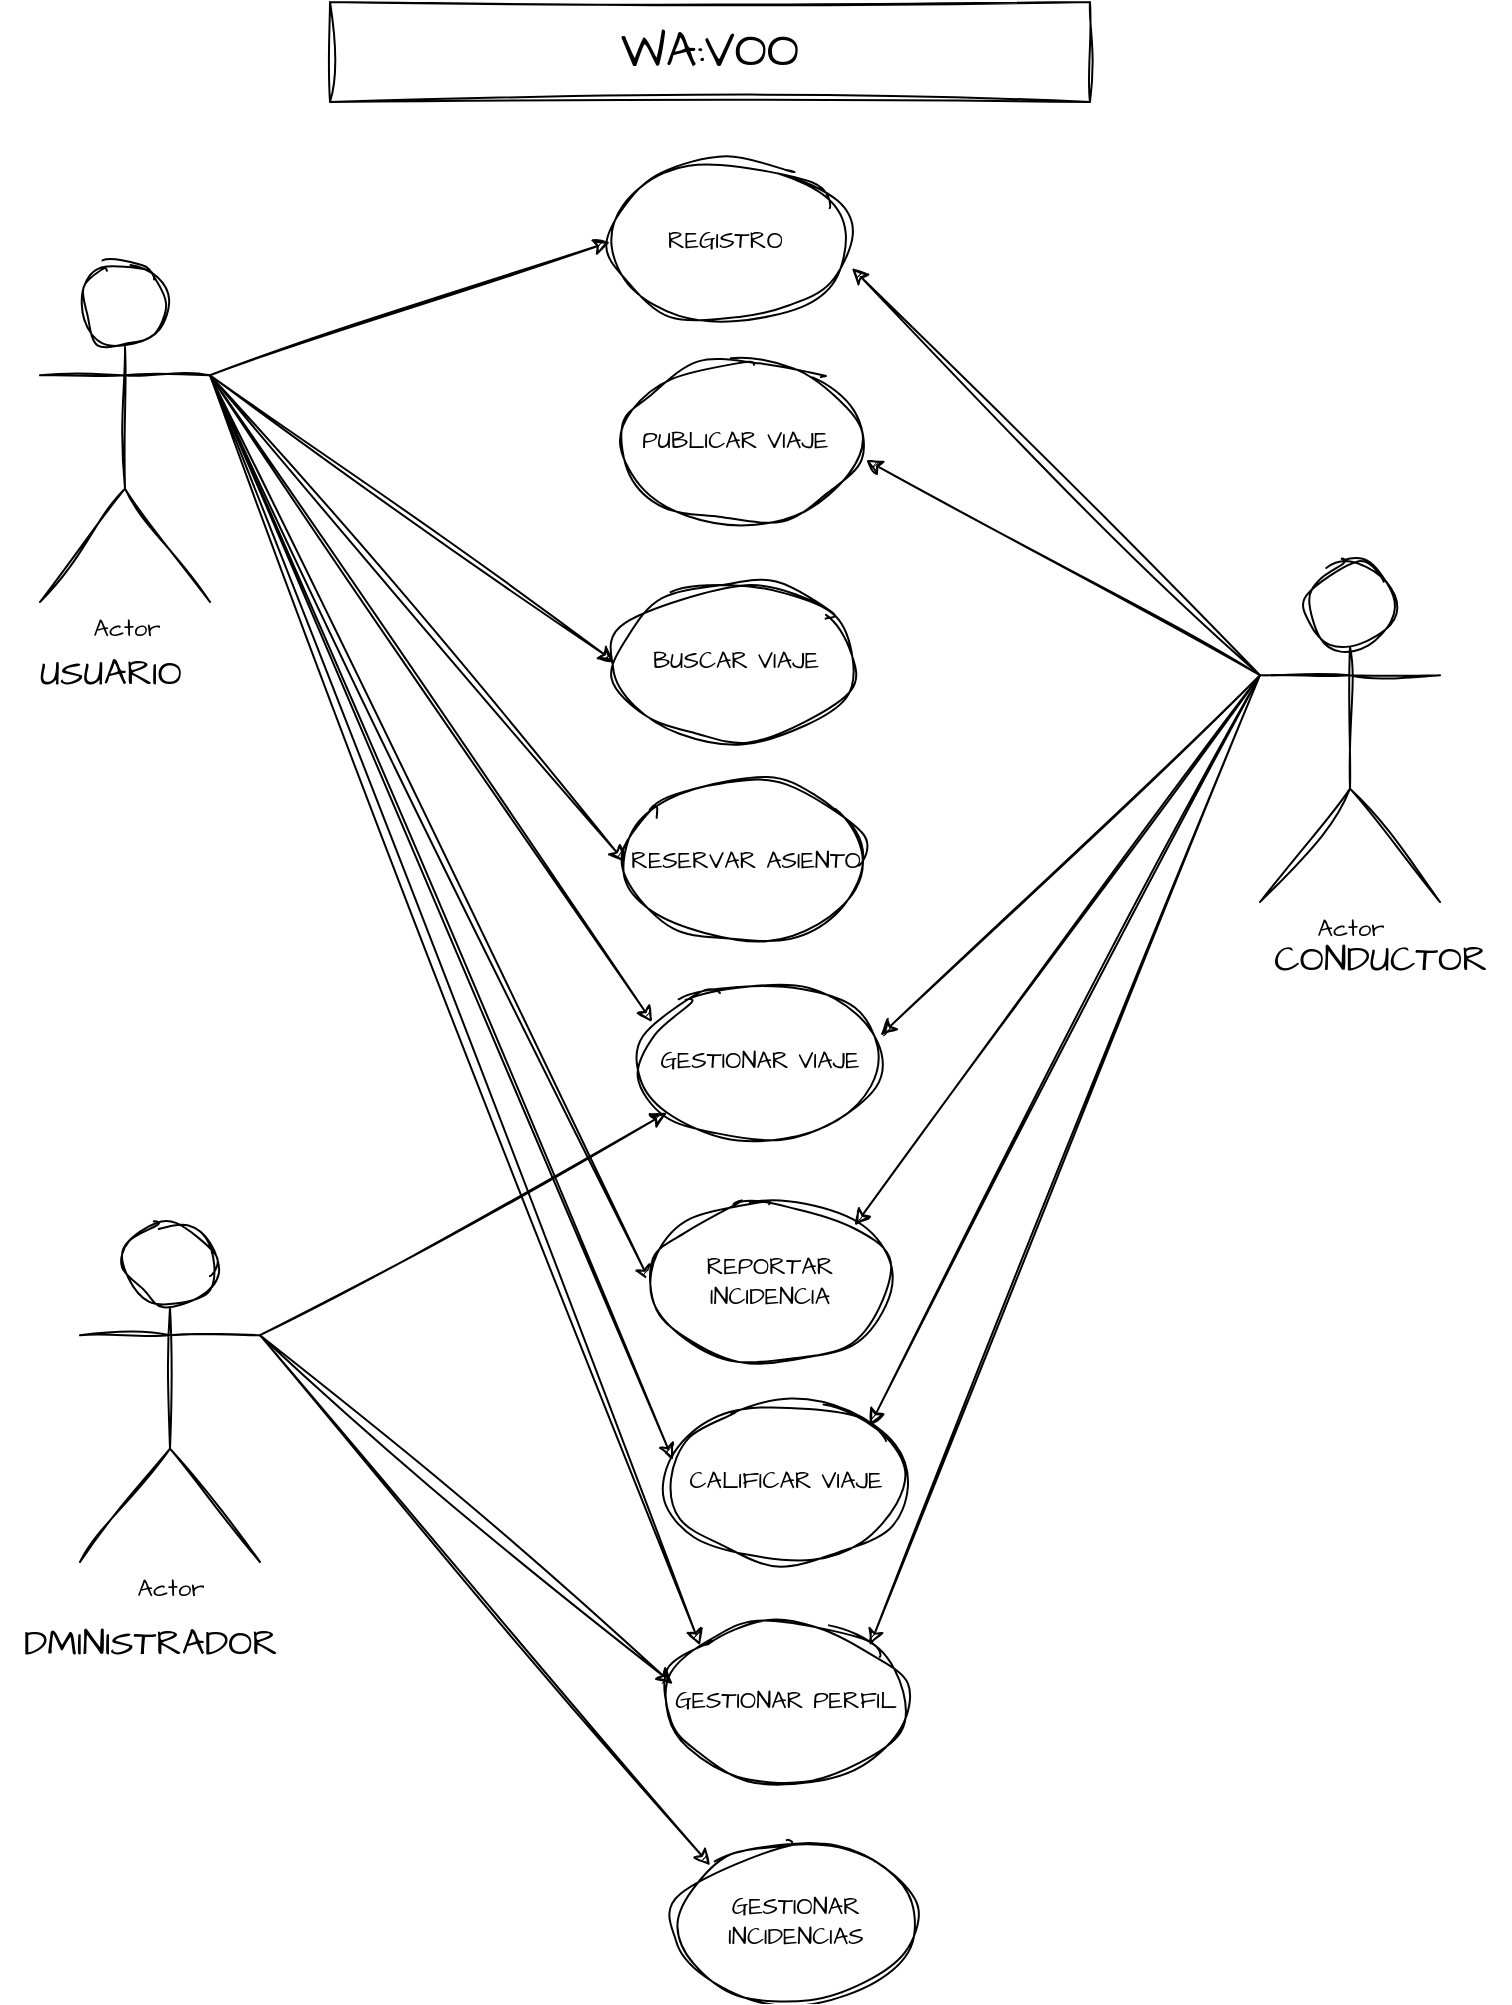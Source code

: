 <mxfile version="24.7.10">
  <diagram name="Page-1" id="KUGWA6SsFg4jssLDT2K9">
    <mxGraphModel dx="1114" dy="-4500" grid="1" gridSize="10" guides="1" tooltips="1" connect="1" arrows="1" fold="1" page="1" pageScale="1" pageWidth="1100" pageHeight="850" math="0" shadow="0">
      <root>
        <mxCell id="0" />
        <mxCell id="1" parent="0" />
        <mxCell id="tpySa0M5cujHLNCxeQHs-2" style="edgeStyle=none;rounded=1;hachureGap=4;orthogonalLoop=1;jettySize=auto;html=1;exitX=1;exitY=0.333;exitDx=0;exitDy=0;exitPerimeter=0;entryX=0;entryY=0.5;entryDx=0;entryDy=0;fontFamily=Architects Daughter;fontSource=https%3A%2F%2Ffonts.googleapis.com%2Fcss%3Ffamily%3DArchitects%2BDaughter;labelBackgroundColor=none;fontColor=default;sketch=1;curveFitting=1;jiggle=2;" parent="1" source="tpySa0M5cujHLNCxeQHs-8" target="tpySa0M5cujHLNCxeQHs-10" edge="1">
          <mxGeometry relative="1" as="geometry" />
        </mxCell>
        <mxCell id="tpySa0M5cujHLNCxeQHs-3" style="edgeStyle=none;rounded=1;hachureGap=4;orthogonalLoop=1;jettySize=auto;html=1;exitX=1;exitY=0.333;exitDx=0;exitDy=0;exitPerimeter=0;entryX=0;entryY=0.5;entryDx=0;entryDy=0;fontFamily=Architects Daughter;fontSource=https%3A%2F%2Ffonts.googleapis.com%2Fcss%3Ffamily%3DArchitects%2BDaughter;labelBackgroundColor=none;fontColor=default;sketch=1;curveFitting=1;jiggle=2;" parent="1" source="tpySa0M5cujHLNCxeQHs-8" target="tpySa0M5cujHLNCxeQHs-12" edge="1">
          <mxGeometry relative="1" as="geometry" />
        </mxCell>
        <mxCell id="tpySa0M5cujHLNCxeQHs-4" style="edgeStyle=none;rounded=1;hachureGap=4;orthogonalLoop=1;jettySize=auto;html=1;exitX=1;exitY=0.333;exitDx=0;exitDy=0;exitPerimeter=0;entryX=0;entryY=0.5;entryDx=0;entryDy=0;fontFamily=Architects Daughter;fontSource=https%3A%2F%2Ffonts.googleapis.com%2Fcss%3Ffamily%3DArchitects%2BDaughter;labelBackgroundColor=none;fontColor=default;sketch=1;curveFitting=1;jiggle=2;" parent="1" source="tpySa0M5cujHLNCxeQHs-8" target="tpySa0M5cujHLNCxeQHs-13" edge="1">
          <mxGeometry relative="1" as="geometry" />
        </mxCell>
        <mxCell id="tpySa0M5cujHLNCxeQHs-5" style="edgeStyle=none;rounded=1;hachureGap=4;orthogonalLoop=1;jettySize=auto;html=1;exitX=1;exitY=0.333;exitDx=0;exitDy=0;exitPerimeter=0;entryX=0;entryY=0.5;entryDx=0;entryDy=0;fontFamily=Architects Daughter;fontSource=https%3A%2F%2Ffonts.googleapis.com%2Fcss%3Ffamily%3DArchitects%2BDaughter;labelBackgroundColor=none;fontColor=default;sketch=1;curveFitting=1;jiggle=2;" parent="1" source="tpySa0M5cujHLNCxeQHs-8" target="tpySa0M5cujHLNCxeQHs-25" edge="1">
          <mxGeometry relative="1" as="geometry" />
        </mxCell>
        <mxCell id="tpySa0M5cujHLNCxeQHs-6" style="edgeStyle=none;rounded=1;hachureGap=4;orthogonalLoop=1;jettySize=auto;html=1;exitX=1;exitY=0.333;exitDx=0;exitDy=0;exitPerimeter=0;entryX=0;entryY=0;entryDx=0;entryDy=0;fontFamily=Architects Daughter;fontSource=https%3A%2F%2Ffonts.googleapis.com%2Fcss%3Ffamily%3DArchitects%2BDaughter;labelBackgroundColor=none;fontColor=default;sketch=1;curveFitting=1;jiggle=2;" parent="1" source="tpySa0M5cujHLNCxeQHs-8" target="tpySa0M5cujHLNCxeQHs-14" edge="1">
          <mxGeometry relative="1" as="geometry" />
        </mxCell>
        <mxCell id="tpySa0M5cujHLNCxeQHs-7" style="edgeStyle=none;rounded=0;sketch=1;hachureGap=4;jiggle=2;curveFitting=1;orthogonalLoop=1;jettySize=auto;html=1;exitX=1;exitY=0.333;exitDx=0;exitDy=0;exitPerimeter=0;entryX=0.053;entryY=0.254;entryDx=0;entryDy=0;fontFamily=Architects Daughter;fontSource=https%3A%2F%2Ffonts.googleapis.com%2Fcss%3Ffamily%3DArchitects%2BDaughter;entryPerimeter=0;" parent="1" source="tpySa0M5cujHLNCxeQHs-8" target="tpySa0M5cujHLNCxeQHs-32" edge="1">
          <mxGeometry relative="1" as="geometry" />
        </mxCell>
        <mxCell id="tpySa0M5cujHLNCxeQHs-8" value="Actor" style="shape=umlActor;verticalLabelPosition=bottom;verticalAlign=top;html=1;outlineConnect=0;hachureGap=4;fontFamily=Architects Daughter;fontSource=https%3A%2F%2Ffonts.googleapis.com%2Fcss%3Ffamily%3DArchitects%2BDaughter;labelBackgroundColor=none;rounded=1;sketch=1;curveFitting=1;jiggle=2;" parent="1" vertex="1">
          <mxGeometry x="120" y="5590" width="85" height="170" as="geometry" />
        </mxCell>
        <mxCell id="tpySa0M5cujHLNCxeQHs-9" value="&lt;font style=&quot;font-size: 18px;&quot;&gt;USUARIO&lt;/font&gt;" style="text;html=1;align=center;verticalAlign=middle;resizable=0;points=[];autosize=1;strokeColor=none;fillColor=none;fontFamily=Architects Daughter;fontSource=https%3A%2F%2Ffonts.googleapis.com%2Fcss%3Ffamily%3DArchitects%2BDaughter;labelBackgroundColor=none;rounded=1;sketch=1;curveFitting=1;jiggle=2;arcSize=0;" parent="1" vertex="1">
          <mxGeometry x="110" y="5775" width="90" height="40" as="geometry" />
        </mxCell>
        <mxCell id="tpySa0M5cujHLNCxeQHs-10" value="REGISTRO&amp;nbsp;" style="ellipse;whiteSpace=wrap;html=1;hachureGap=4;fontFamily=Architects Daughter;fontSource=https%3A%2F%2Ffonts.googleapis.com%2Fcss%3Ffamily%3DArchitects%2BDaughter;labelBackgroundColor=none;rounded=1;sketch=1;curveFitting=1;jiggle=2;" parent="1" vertex="1">
          <mxGeometry x="405" y="5540" width="120" height="80" as="geometry" />
        </mxCell>
        <mxCell id="tpySa0M5cujHLNCxeQHs-11" value="PUBLICAR VIAJE&amp;nbsp;" style="ellipse;whiteSpace=wrap;html=1;hachureGap=4;fontFamily=Architects Daughter;fontSource=https%3A%2F%2Ffonts.googleapis.com%2Fcss%3Ffamily%3DArchitects%2BDaughter;labelBackgroundColor=none;rounded=1;sketch=1;curveFitting=1;jiggle=2;" parent="1" vertex="1">
          <mxGeometry x="410" y="5640" width="120" height="80" as="geometry" />
        </mxCell>
        <mxCell id="tpySa0M5cujHLNCxeQHs-12" value="BUSCAR VIAJE" style="ellipse;whiteSpace=wrap;html=1;hachureGap=4;fontFamily=Architects Daughter;fontSource=https%3A%2F%2Ffonts.googleapis.com%2Fcss%3Ffamily%3DArchitects%2BDaughter;labelBackgroundColor=none;rounded=1;sketch=1;curveFitting=1;jiggle=2;" parent="1" vertex="1">
          <mxGeometry x="407.5" y="5750" width="120" height="80" as="geometry" />
        </mxCell>
        <mxCell id="tpySa0M5cujHLNCxeQHs-13" value="RESERVAR ASIENTO" style="ellipse;whiteSpace=wrap;html=1;hachureGap=4;fontFamily=Architects Daughter;fontSource=https%3A%2F%2Ffonts.googleapis.com%2Fcss%3Ffamily%3DArchitects%2BDaughter;labelBackgroundColor=none;rounded=1;sketch=1;curveFitting=1;jiggle=2;" parent="1" vertex="1">
          <mxGeometry x="412.5" y="5850" width="120" height="80" as="geometry" />
        </mxCell>
        <mxCell id="tpySa0M5cujHLNCxeQHs-14" value="GESTIONAR PERFIL" style="ellipse;whiteSpace=wrap;html=1;hachureGap=4;fontFamily=Architects Daughter;fontSource=https%3A%2F%2Ffonts.googleapis.com%2Fcss%3Ffamily%3DArchitects%2BDaughter;labelBackgroundColor=none;rounded=1;sketch=1;curveFitting=1;jiggle=2;" parent="1" vertex="1">
          <mxGeometry x="432.5" y="6270" width="120" height="80" as="geometry" />
        </mxCell>
        <mxCell id="tpySa0M5cujHLNCxeQHs-15" style="edgeStyle=none;rounded=1;hachureGap=4;orthogonalLoop=1;jettySize=auto;html=1;exitX=1;exitY=0.333;exitDx=0;exitDy=0;exitPerimeter=0;entryX=0;entryY=0;entryDx=0;entryDy=0;fontFamily=Architects Daughter;fontSource=https%3A%2F%2Ffonts.googleapis.com%2Fcss%3Ffamily%3DArchitects%2BDaughter;labelBackgroundColor=none;fontColor=default;sketch=1;curveFitting=1;jiggle=2;" parent="1" source="tpySa0M5cujHLNCxeQHs-17" target="tpySa0M5cujHLNCxeQHs-26" edge="1">
          <mxGeometry relative="1" as="geometry" />
        </mxCell>
        <mxCell id="tpySa0M5cujHLNCxeQHs-16" style="edgeStyle=none;rounded=0;sketch=1;hachureGap=4;jiggle=2;curveFitting=1;orthogonalLoop=1;jettySize=auto;html=1;exitX=1;exitY=0.333;exitDx=0;exitDy=0;exitPerimeter=0;fontFamily=Architects Daughter;fontSource=https%3A%2F%2Ffonts.googleapis.com%2Fcss%3Ffamily%3DArchitects%2BDaughter;" parent="1" source="tpySa0M5cujHLNCxeQHs-17" target="tpySa0M5cujHLNCxeQHs-32" edge="1">
          <mxGeometry relative="1" as="geometry" />
        </mxCell>
        <mxCell id="tpySa0M5cujHLNCxeQHs-17" value="Actor" style="shape=umlActor;verticalLabelPosition=bottom;verticalAlign=top;html=1;outlineConnect=0;hachureGap=4;fontFamily=Architects Daughter;fontSource=https%3A%2F%2Ffonts.googleapis.com%2Fcss%3Ffamily%3DArchitects%2BDaughter;labelBackgroundColor=none;rounded=1;sketch=1;curveFitting=1;jiggle=2;" parent="1" vertex="1">
          <mxGeometry x="140" y="6070" width="90" height="170" as="geometry" />
        </mxCell>
        <mxCell id="tpySa0M5cujHLNCxeQHs-18" value="&lt;font style=&quot;font-size: 18px;&quot;&gt;DMINISTRADOR&lt;/font&gt;" style="text;html=1;align=center;verticalAlign=middle;resizable=0;points=[];autosize=1;strokeColor=none;fillColor=none;fontFamily=Architects Daughter;fontSource=https%3A%2F%2Ffonts.googleapis.com%2Fcss%3Ffamily%3DArchitects%2BDaughter;labelBackgroundColor=none;rounded=1;sketch=1;curveFitting=1;jiggle=2;" parent="1" vertex="1">
          <mxGeometry x="100" y="6260" width="150" height="40" as="geometry" />
        </mxCell>
        <mxCell id="tpySa0M5cujHLNCxeQHs-19" style="edgeStyle=none;rounded=1;hachureGap=4;orthogonalLoop=1;jettySize=auto;html=1;exitX=0;exitY=0.333;exitDx=0;exitDy=0;exitPerimeter=0;entryX=1;entryY=0;entryDx=0;entryDy=0;fontFamily=Architects Daughter;fontSource=https%3A%2F%2Ffonts.googleapis.com%2Fcss%3Ffamily%3DArchitects%2BDaughter;labelBackgroundColor=none;fontColor=default;sketch=1;curveFitting=1;jiggle=2;" parent="1" source="tpySa0M5cujHLNCxeQHs-22" target="tpySa0M5cujHLNCxeQHs-25" edge="1">
          <mxGeometry relative="1" as="geometry" />
        </mxCell>
        <mxCell id="tpySa0M5cujHLNCxeQHs-20" style="edgeStyle=none;rounded=1;hachureGap=4;orthogonalLoop=1;jettySize=auto;html=1;exitX=0;exitY=0.333;exitDx=0;exitDy=0;exitPerimeter=0;entryX=1;entryY=0;entryDx=0;entryDy=0;fontFamily=Architects Daughter;fontSource=https%3A%2F%2Ffonts.googleapis.com%2Fcss%3Ffamily%3DArchitects%2BDaughter;labelBackgroundColor=none;fontColor=default;sketch=1;curveFitting=1;jiggle=2;" parent="1" source="tpySa0M5cujHLNCxeQHs-22" target="tpySa0M5cujHLNCxeQHs-24" edge="1">
          <mxGeometry relative="1" as="geometry" />
        </mxCell>
        <mxCell id="tpySa0M5cujHLNCxeQHs-21" style="edgeStyle=none;rounded=1;hachureGap=4;orthogonalLoop=1;jettySize=auto;html=1;exitX=0;exitY=0.333;exitDx=0;exitDy=0;exitPerimeter=0;entryX=1;entryY=0;entryDx=0;entryDy=0;fontFamily=Architects Daughter;fontSource=https%3A%2F%2Ffonts.googleapis.com%2Fcss%3Ffamily%3DArchitects%2BDaughter;labelBackgroundColor=none;fontColor=default;sketch=1;curveFitting=1;jiggle=2;" parent="1" source="tpySa0M5cujHLNCxeQHs-22" target="tpySa0M5cujHLNCxeQHs-14" edge="1">
          <mxGeometry relative="1" as="geometry" />
        </mxCell>
        <mxCell id="tpySa0M5cujHLNCxeQHs-22" value="Actor" style="shape=umlActor;verticalLabelPosition=bottom;verticalAlign=top;html=1;outlineConnect=0;hachureGap=4;fontFamily=Architects Daughter;fontSource=https%3A%2F%2Ffonts.googleapis.com%2Fcss%3Ffamily%3DArchitects%2BDaughter;labelBackgroundColor=none;rounded=1;sketch=1;curveFitting=1;jiggle=2;" parent="1" vertex="1">
          <mxGeometry x="730" y="5740" width="90" height="170" as="geometry" />
        </mxCell>
        <mxCell id="tpySa0M5cujHLNCxeQHs-23" value="&lt;font style=&quot;font-size: 18px;&quot;&gt;CONDUCTOR&lt;/font&gt;&lt;div&gt;&lt;br&gt;&lt;/div&gt;" style="text;html=1;align=center;verticalAlign=middle;resizable=0;points=[];autosize=1;strokeColor=none;fillColor=none;fontFamily=Architects Daughter;fontSource=https%3A%2F%2Ffonts.googleapis.com%2Fcss%3Ffamily%3DArchitects%2BDaughter;labelBackgroundColor=none;rounded=1;sketch=1;curveFitting=1;jiggle=2;" parent="1" vertex="1">
          <mxGeometry x="725" y="5920" width="130" height="50" as="geometry" />
        </mxCell>
        <mxCell id="tpySa0M5cujHLNCxeQHs-24" value="CALIFICAR VIAJE" style="ellipse;whiteSpace=wrap;html=1;hachureGap=4;fontFamily=Architects Daughter;fontSource=https%3A%2F%2Ffonts.googleapis.com%2Fcss%3Ffamily%3DArchitects%2BDaughter;labelBackgroundColor=none;rounded=1;sketch=1;curveFitting=1;jiggle=2;" parent="1" vertex="1">
          <mxGeometry x="432.5" y="6160" width="120" height="80" as="geometry" />
        </mxCell>
        <mxCell id="tpySa0M5cujHLNCxeQHs-25" value="REPORTAR INCIDENCIA" style="ellipse;whiteSpace=wrap;html=1;hachureGap=4;fontFamily=Architects Daughter;fontSource=https%3A%2F%2Ffonts.googleapis.com%2Fcss%3Ffamily%3DArchitects%2BDaughter;labelBackgroundColor=none;rounded=1;sketch=1;curveFitting=1;jiggle=2;" parent="1" vertex="1">
          <mxGeometry x="425" y="6060" width="120" height="80" as="geometry" />
        </mxCell>
        <mxCell id="tpySa0M5cujHLNCxeQHs-26" value="GESTIONAR INCIDENCIAS" style="ellipse;whiteSpace=wrap;html=1;hachureGap=4;fontFamily=Architects Daughter;fontSource=https%3A%2F%2Ffonts.googleapis.com%2Fcss%3Ffamily%3DArchitects%2BDaughter;labelBackgroundColor=none;rounded=1;sketch=1;curveFitting=1;jiggle=2;" parent="1" vertex="1">
          <mxGeometry x="437.5" y="6380" width="120" height="80" as="geometry" />
        </mxCell>
        <mxCell id="tpySa0M5cujHLNCxeQHs-27" style="edgeStyle=none;rounded=1;hachureGap=4;orthogonalLoop=1;jettySize=auto;html=1;exitX=1;exitY=0.333;exitDx=0;exitDy=0;exitPerimeter=0;entryX=0.033;entryY=0.363;entryDx=0;entryDy=0;entryPerimeter=0;fontFamily=Architects Daughter;fontSource=https%3A%2F%2Ffonts.googleapis.com%2Fcss%3Ffamily%3DArchitects%2BDaughter;labelBackgroundColor=none;fontColor=default;sketch=1;curveFitting=1;jiggle=2;" parent="1" source="tpySa0M5cujHLNCxeQHs-8" target="tpySa0M5cujHLNCxeQHs-24" edge="1">
          <mxGeometry relative="1" as="geometry" />
        </mxCell>
        <mxCell id="tpySa0M5cujHLNCxeQHs-28" style="edgeStyle=none;rounded=1;hachureGap=4;orthogonalLoop=1;jettySize=auto;html=1;exitX=0;exitY=0.333;exitDx=0;exitDy=0;exitPerimeter=0;entryX=1.008;entryY=0.663;entryDx=0;entryDy=0;entryPerimeter=0;fontFamily=Architects Daughter;fontSource=https%3A%2F%2Ffonts.googleapis.com%2Fcss%3Ffamily%3DArchitects%2BDaughter;labelBackgroundColor=none;fontColor=default;sketch=1;curveFitting=1;jiggle=2;" parent="1" source="tpySa0M5cujHLNCxeQHs-22" target="tpySa0M5cujHLNCxeQHs-10" edge="1">
          <mxGeometry relative="1" as="geometry" />
        </mxCell>
        <mxCell id="tpySa0M5cujHLNCxeQHs-29" style="edgeStyle=none;rounded=1;hachureGap=4;orthogonalLoop=1;jettySize=auto;html=1;exitX=0;exitY=0.333;exitDx=0;exitDy=0;exitPerimeter=0;entryX=1.025;entryY=0.613;entryDx=0;entryDy=0;entryPerimeter=0;fontFamily=Architects Daughter;fontSource=https%3A%2F%2Ffonts.googleapis.com%2Fcss%3Ffamily%3DArchitects%2BDaughter;labelBackgroundColor=none;fontColor=default;sketch=1;curveFitting=1;jiggle=2;" parent="1" source="tpySa0M5cujHLNCxeQHs-22" target="tpySa0M5cujHLNCxeQHs-11" edge="1">
          <mxGeometry relative="1" as="geometry" />
        </mxCell>
        <mxCell id="tpySa0M5cujHLNCxeQHs-30" style="edgeStyle=none;rounded=1;hachureGap=4;orthogonalLoop=1;jettySize=auto;html=1;exitX=1;exitY=0.333;exitDx=0;exitDy=0;exitPerimeter=0;entryX=0.033;entryY=0.388;entryDx=0;entryDy=0;entryPerimeter=0;fontFamily=Architects Daughter;fontSource=https%3A%2F%2Ffonts.googleapis.com%2Fcss%3Ffamily%3DArchitects%2BDaughter;labelBackgroundColor=none;fontColor=default;sketch=1;curveFitting=1;jiggle=2;" parent="1" source="tpySa0M5cujHLNCxeQHs-17" target="tpySa0M5cujHLNCxeQHs-14" edge="1">
          <mxGeometry relative="1" as="geometry" />
        </mxCell>
        <mxCell id="tpySa0M5cujHLNCxeQHs-31" value="&lt;span style=&quot;font-size: 24px;&quot;&gt;WA:VOO&lt;/span&gt;" style="html=1;whiteSpace=wrap;sketch=1;hachureGap=4;jiggle=2;curveFitting=1;fontFamily=Architects Daughter;fontSource=https%3A%2F%2Ffonts.googleapis.com%2Fcss%3Ffamily%3DArchitects%2BDaughter;" parent="1" vertex="1">
          <mxGeometry x="265" y="5460" width="380" height="50" as="geometry" />
        </mxCell>
        <mxCell id="tpySa0M5cujHLNCxeQHs-32" value="GESTIONAR VIAJE" style="ellipse;whiteSpace=wrap;html=1;hachureGap=4;fontFamily=Architects Daughter;fontSource=https%3A%2F%2Ffonts.googleapis.com%2Fcss%3Ffamily%3DArchitects%2BDaughter;labelBackgroundColor=none;rounded=1;sketch=1;curveFitting=1;jiggle=2;" parent="1" vertex="1">
          <mxGeometry x="420" y="5950" width="120" height="80" as="geometry" />
        </mxCell>
        <mxCell id="tpySa0M5cujHLNCxeQHs-33" style="edgeStyle=none;rounded=0;sketch=1;hachureGap=4;jiggle=2;curveFitting=1;orthogonalLoop=1;jettySize=auto;html=1;exitX=0;exitY=0.333;exitDx=0;exitDy=0;exitPerimeter=0;entryX=1.002;entryY=0.334;entryDx=0;entryDy=0;entryPerimeter=0;fontFamily=Architects Daughter;fontSource=https%3A%2F%2Ffonts.googleapis.com%2Fcss%3Ffamily%3DArchitects%2BDaughter;" parent="1" source="tpySa0M5cujHLNCxeQHs-22" target="tpySa0M5cujHLNCxeQHs-32" edge="1">
          <mxGeometry relative="1" as="geometry" />
        </mxCell>
      </root>
    </mxGraphModel>
  </diagram>
</mxfile>
